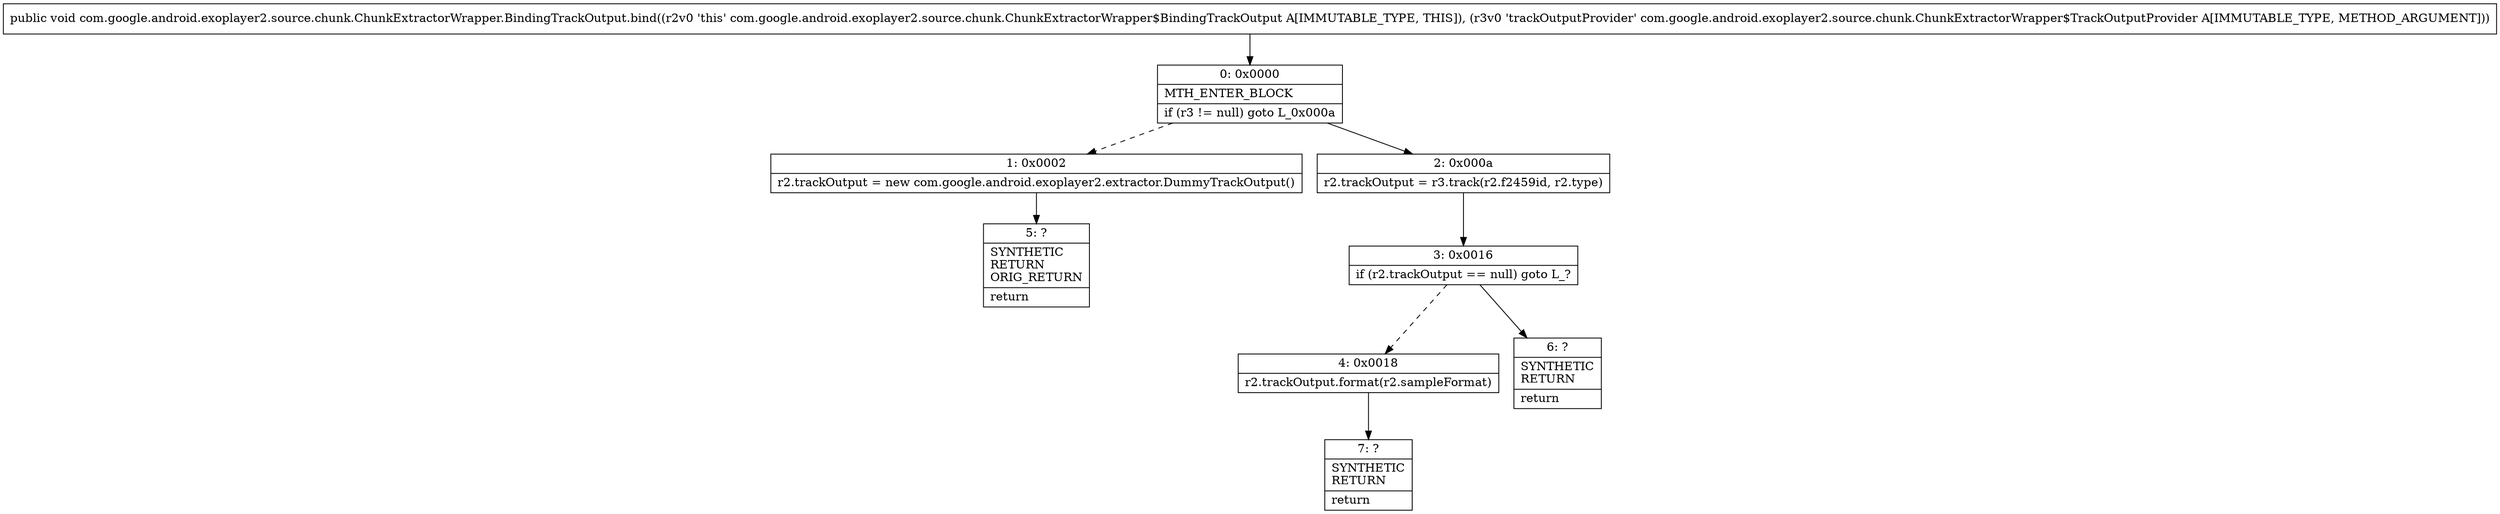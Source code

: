 digraph "CFG forcom.google.android.exoplayer2.source.chunk.ChunkExtractorWrapper.BindingTrackOutput.bind(Lcom\/google\/android\/exoplayer2\/source\/chunk\/ChunkExtractorWrapper$TrackOutputProvider;)V" {
Node_0 [shape=record,label="{0\:\ 0x0000|MTH_ENTER_BLOCK\l|if (r3 != null) goto L_0x000a\l}"];
Node_1 [shape=record,label="{1\:\ 0x0002|r2.trackOutput = new com.google.android.exoplayer2.extractor.DummyTrackOutput()\l}"];
Node_2 [shape=record,label="{2\:\ 0x000a|r2.trackOutput = r3.track(r2.f2459id, r2.type)\l}"];
Node_3 [shape=record,label="{3\:\ 0x0016|if (r2.trackOutput == null) goto L_?\l}"];
Node_4 [shape=record,label="{4\:\ 0x0018|r2.trackOutput.format(r2.sampleFormat)\l}"];
Node_5 [shape=record,label="{5\:\ ?|SYNTHETIC\lRETURN\lORIG_RETURN\l|return\l}"];
Node_6 [shape=record,label="{6\:\ ?|SYNTHETIC\lRETURN\l|return\l}"];
Node_7 [shape=record,label="{7\:\ ?|SYNTHETIC\lRETURN\l|return\l}"];
MethodNode[shape=record,label="{public void com.google.android.exoplayer2.source.chunk.ChunkExtractorWrapper.BindingTrackOutput.bind((r2v0 'this' com.google.android.exoplayer2.source.chunk.ChunkExtractorWrapper$BindingTrackOutput A[IMMUTABLE_TYPE, THIS]), (r3v0 'trackOutputProvider' com.google.android.exoplayer2.source.chunk.ChunkExtractorWrapper$TrackOutputProvider A[IMMUTABLE_TYPE, METHOD_ARGUMENT])) }"];
MethodNode -> Node_0;
Node_0 -> Node_1[style=dashed];
Node_0 -> Node_2;
Node_1 -> Node_5;
Node_2 -> Node_3;
Node_3 -> Node_4[style=dashed];
Node_3 -> Node_6;
Node_4 -> Node_7;
}


